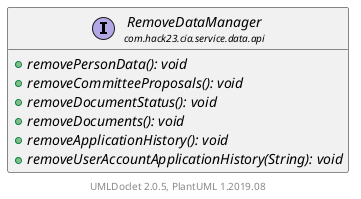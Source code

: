 @startuml
    set namespaceSeparator none
    hide empty fields
    hide empty methods

    interface "<size:14>RemoveDataManager\n<size:10>com.hack23.cia.service.data.api" as com.hack23.cia.service.data.api.RemoveDataManager [[RemoveDataManager.html]] {
        {abstract} +removePersonData(): void
        {abstract} +removeCommitteeProposals(): void
        {abstract} +removeDocumentStatus(): void
        {abstract} +removeDocuments(): void
        {abstract} +removeApplicationHistory(): void
        {abstract} +removeUserAccountApplicationHistory(String): void
    }

    center footer UMLDoclet 2.0.5, PlantUML 1.2019.08
@enduml
